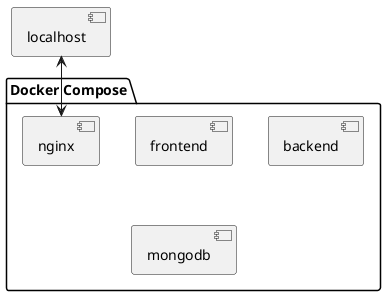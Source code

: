 @startuml

package "Docker Compose"{
    [nginx] as nginx
    [frontend] as frontend
    [backend] as backend
    [mongodb] as mongodb
}
[localhost] as localhost

localhost <--> nginx
@enduml